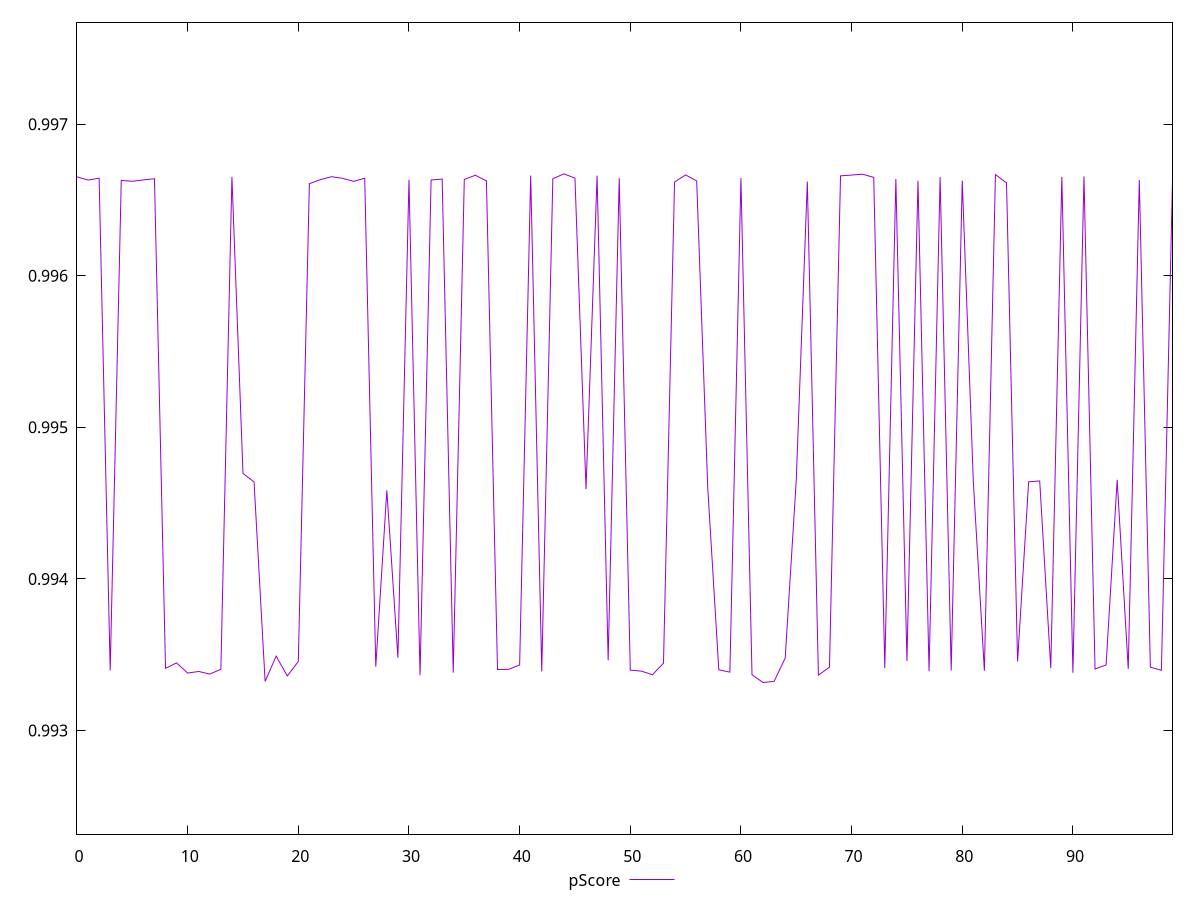 reset

$pScore <<EOF
0 0.9966525832291012
1 0.9966312712849413
2 0.9966431728762699
3 0.9933961535833932
4 0.9966290048772664
5 0.9966231671969242
6 0.9966324508576594
7 0.9966399890852553
8 0.9934101816779591
9 0.9934462018567001
10 0.9933790278546821
11 0.9933895058927211
12 0.9933724528592078
13 0.9934035535746661
14 0.996652685056526
15 0.994696097574153
16 0.9946399109172896
17 0.993324103090687
18 0.9934909202548805
19 0.9933598497812126
20 0.9934550471835388
21 0.996607200852768
22 0.9966341391683238
23 0.996653371791028
24 0.996642773394312
25 0.9966226155163079
26 0.9966434887464358
27 0.993420896585601
28 0.9945841649864157
29 0.993480288096585
30 0.9966333625350332
31 0.993365181318046
32 0.9966316957046355
33 0.9966379062696117
34 0.993382169841458
35 0.9966352223209965
36 0.9966631049896921
37 0.9966257720735063
38 0.9934026240524576
39 0.9934034057022774
40 0.9934325548791725
41 0.9966610423609379
42 0.9933900021641615
43 0.9966402953981677
44 0.9966719546463649
45 0.9966442235220557
46 0.9945922722533853
47 0.9966606011750484
48 0.9934630655333807
49 0.9966439348354287
50 0.9933982542436754
51 0.9933919402813371
52 0.9933678852774238
53 0.993443943642301
54 0.9966182630063289
55 0.9966652444709887
56 0.9966255040241305
57 0.9946028693989515
58 0.9934003262597119
59 0.9933851714425551
60 0.9966444015002784
61 0.9933679391720264
62 0.9933164666291344
63 0.993324523806153
64 0.9934776338296025
65 0.994653454870003
66 0.9966211585893947
67 0.9933651919233175
68 0.9934175425146761
69 0.9966590134193097
70 0.9966642288823979
71 0.9966699737089593
72 0.9966487359655154
73 0.9934121455423645
74 0.9966379812542596
75 0.9934585777173366
76 0.9966262449357879
77 0.9933910466288036
78 0.9966510468775612
79 0.9933964301751028
80 0.9966271611051871
81 0.9946429496391596
82 0.9933944172122877
83 0.9966674131858158
84 0.9966123396579369
85 0.9934556467858597
86 0.9946406634912446
87 0.9946461876687571
88 0.9934114710324546
89 0.9966517945317193
90 0.9933809682278056
91 0.9966550805990397
92 0.9934062799952275
93 0.9934324285226943
94 0.9946538691896655
95 0.9934063495094959
96 0.9966315934121714
97 0.9934180241264834
98 0.9933974536699384
99 0.9966321461998202
EOF

set key outside below
set xrange [0:99]
set yrange [0.9923164666291344:0.9976719546463649]
set trange [0.9923164666291344:0.9976719546463649]
set terminal svg size 640, 500 enhanced background rgb 'white'
set output "reprap/interactive/samples/pages+cached+noexternal/pScore/values.svg"

plot $pScore title "pScore" with line

reset
